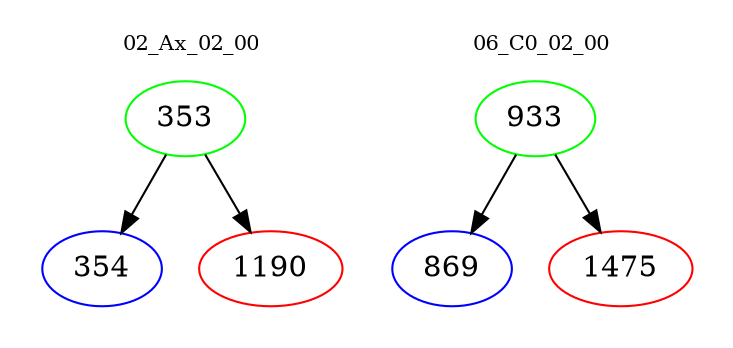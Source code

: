 digraph{
subgraph cluster_0 {
color = white
label = "02_Ax_02_00";
fontsize=10;
T0_353 [label="353", color="green"]
T0_353 -> T0_354 [color="black"]
T0_354 [label="354", color="blue"]
T0_353 -> T0_1190 [color="black"]
T0_1190 [label="1190", color="red"]
}
subgraph cluster_1 {
color = white
label = "06_C0_02_00";
fontsize=10;
T1_933 [label="933", color="green"]
T1_933 -> T1_869 [color="black"]
T1_869 [label="869", color="blue"]
T1_933 -> T1_1475 [color="black"]
T1_1475 [label="1475", color="red"]
}
}
